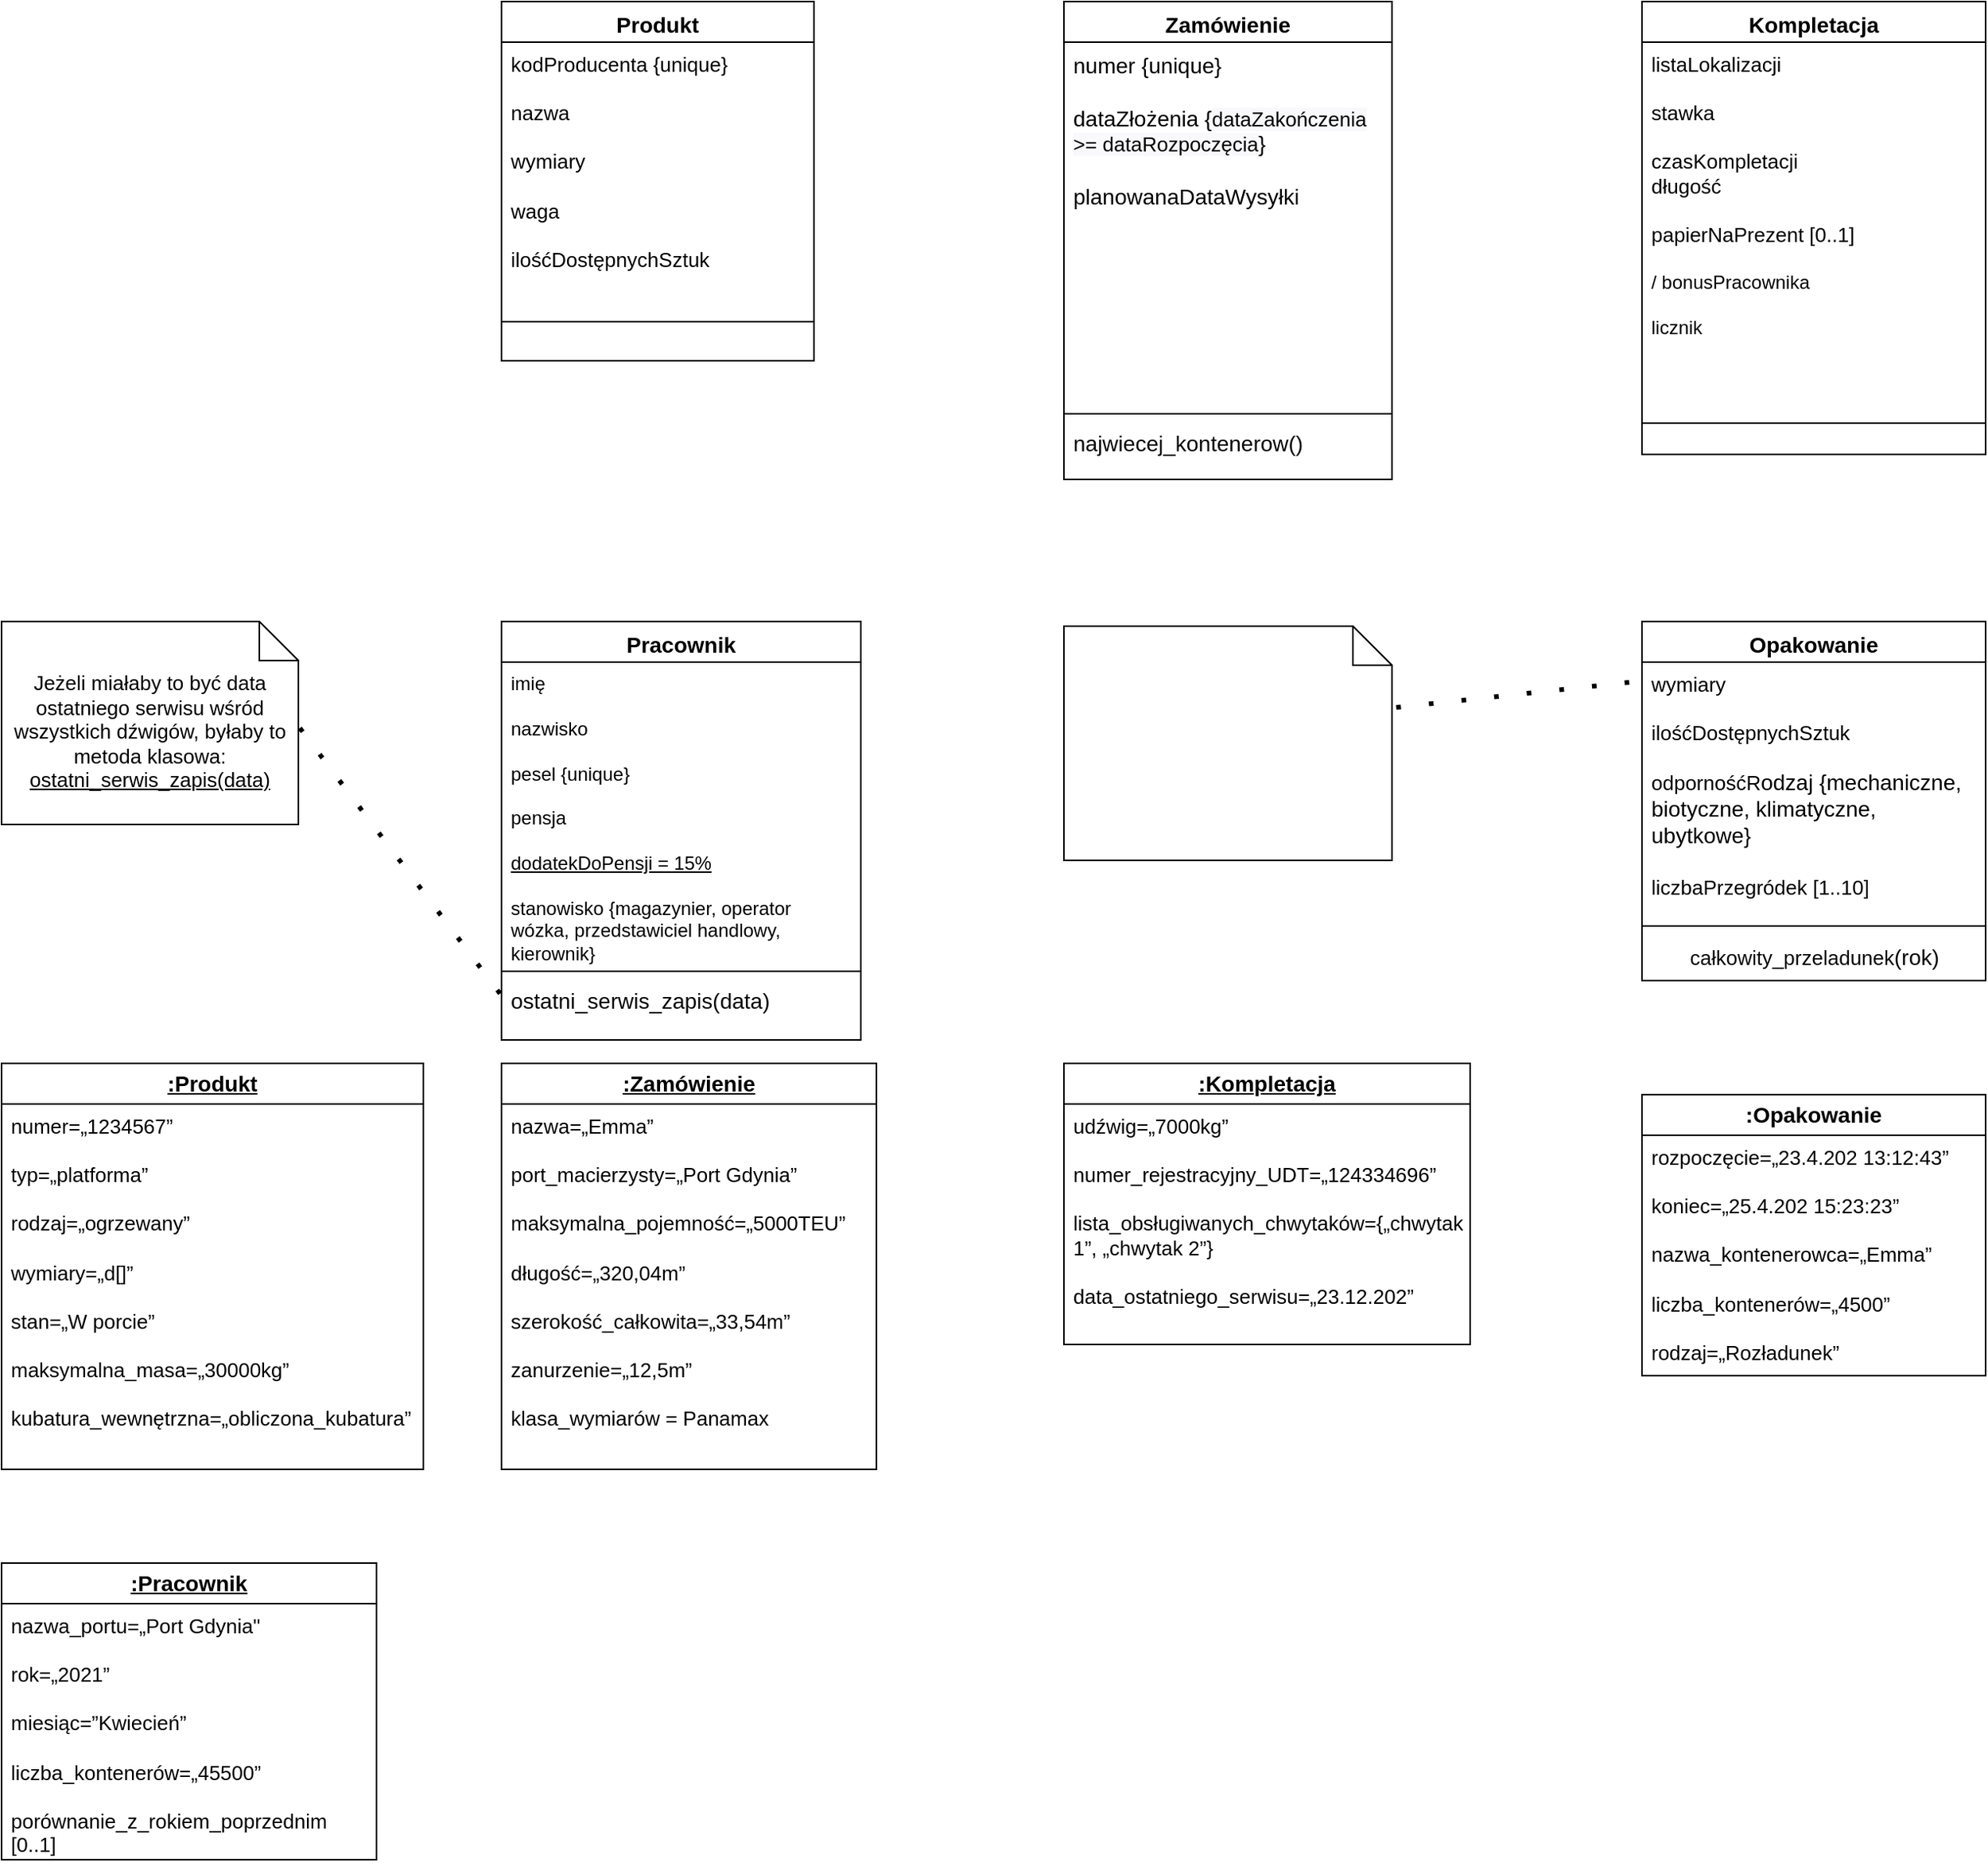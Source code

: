 <mxfile version="24.8.3">
  <diagram id="C5RBs43oDa-KdzZeNtuy" name="Page-1">
    <mxGraphModel dx="1078" dy="560" grid="1" gridSize="10" guides="1" tooltips="1" connect="1" arrows="1" fold="1" page="1" pageScale="1" pageWidth="827" pageHeight="1169" math="0" shadow="0">
      <root>
        <mxCell id="WIyWlLk6GJQsqaUBKTNV-0" />
        <mxCell id="WIyWlLk6GJQsqaUBKTNV-1" parent="WIyWlLk6GJQsqaUBKTNV-0" />
        <UserObject label="" tags="Tło" id="oWdrgxbYppHmvKw1VFX--1">
          <mxCell style="vsdxID=42;edgeStyle=none;dashed=1;dashPattern=1.00 6.00;startArrow=none;endArrow=none;startSize=5;endSize=5;strokeWidth=3;strokeColor=#000000;spacingTop=0;spacingBottom=0;spacingLeft=0;spacingRight=0;verticalAlign=middle;html=1;labelBackgroundColor=#ffffff;rounded=0;exitX=1.005;exitY=0.525;exitDx=0;exitDy=0;exitPerimeter=0;entryX=-0.001;entryY=0.282;entryDx=0;entryDy=0;entryPerimeter=0;" edge="1" parent="WIyWlLk6GJQsqaUBKTNV-1" source="oWdrgxbYppHmvKw1VFX--24" target="oWdrgxbYppHmvKw1VFX--6">
            <mxGeometry relative="1" as="geometry">
              <mxPoint y="-1" as="offset" />
              <Array as="points" />
              <mxPoint x="287" y="674" as="sourcePoint" />
              <mxPoint x="390" y="710" as="targetPoint" />
            </mxGeometry>
          </mxCell>
        </UserObject>
        <UserObject label="" tags="Tło" id="oWdrgxbYppHmvKw1VFX--2">
          <mxCell style="vsdxID=46;edgeStyle=none;dashed=1;dashPattern=1.00 6.00;startArrow=none;endArrow=none;startSize=5;endSize=5;strokeWidth=3;strokeColor=#000000;spacingTop=0;spacingBottom=0;spacingLeft=0;spacingRight=0;verticalAlign=middle;html=1;labelBackgroundColor=#ffffff;rounded=0;entryX=0;entryY=0.5;entryDx=0;entryDy=0;entryPerimeter=0;exitX=-0.037;exitY=0.079;exitDx=0;exitDy=0;exitPerimeter=0;" edge="1" parent="WIyWlLk6GJQsqaUBKTNV-1" source="oWdrgxbYppHmvKw1VFX--21" target="oWdrgxbYppHmvKw1VFX--11">
            <mxGeometry relative="1" as="geometry">
              <mxPoint x="-1" y="-1" as="offset" />
              <Array as="points" />
              <mxPoint x="766.2" y="686.8" as="sourcePoint" />
              <mxPoint x="825" y="694" as="targetPoint" />
            </mxGeometry>
          </mxCell>
        </UserObject>
        <mxCell id="oWdrgxbYppHmvKw1VFX--3" value="&lt;font style=&quot;font-size: 14px;&quot;&gt;Pracownik&lt;/font&gt;" style="swimlane;fontStyle=1;align=center;verticalAlign=top;childLayout=stackLayout;horizontal=1;startSize=26;horizontalStack=0;resizeParent=1;resizeParentMax=0;resizeLast=0;collapsible=1;marginBottom=0;whiteSpace=wrap;html=1;" vertex="1" parent="WIyWlLk6GJQsqaUBKTNV-1">
          <mxGeometry x="440" y="437" width="230" height="268" as="geometry">
            <mxRectangle x="440" y="437" width="120" height="30" as="alternateBounds" />
          </mxGeometry>
        </mxCell>
        <mxCell id="oWdrgxbYppHmvKw1VFX--4" value="imię&lt;div&gt;&lt;br&gt;&lt;/div&gt;&lt;div&gt;nazwisko&lt;/div&gt;&lt;div&gt;&lt;br&gt;&lt;/div&gt;&lt;div&gt;pesel {unique}&lt;/div&gt;&lt;div&gt;&lt;br&gt;&lt;/div&gt;&lt;div&gt;pensja&lt;/div&gt;&lt;div&gt;&lt;br&gt;&lt;/div&gt;&lt;div&gt;&lt;u&gt;dodatekDoPensji = 15%&lt;/u&gt;&lt;/div&gt;&lt;div&gt;&lt;u&gt;&lt;br&gt;&lt;/u&gt;&lt;/div&gt;&lt;div&gt;stanowisko {magazynier, operator wózka, przedstawiciel handlowy, kierownik}&lt;/div&gt;&lt;div&gt;&amp;nbsp;&lt;/div&gt;&lt;div&gt;&lt;br&gt;&lt;/div&gt;" style="text;strokeColor=none;fillColor=none;align=left;verticalAlign=top;spacingLeft=4;spacingRight=4;overflow=hidden;rotatable=0;points=[[0,0.5],[1,0.5]];portConstraint=eastwest;whiteSpace=wrap;html=1;" vertex="1" parent="oWdrgxbYppHmvKw1VFX--3">
          <mxGeometry y="26" width="230" height="194" as="geometry" />
        </mxCell>
        <mxCell id="oWdrgxbYppHmvKw1VFX--5" value="" style="line;strokeWidth=1;fillColor=none;align=left;verticalAlign=middle;spacingTop=-1;spacingLeft=3;spacingRight=3;rotatable=0;labelPosition=right;points=[];portConstraint=eastwest;strokeColor=inherit;" vertex="1" parent="oWdrgxbYppHmvKw1VFX--3">
          <mxGeometry y="220" width="230" height="8" as="geometry" />
        </mxCell>
        <mxCell id="oWdrgxbYppHmvKw1VFX--6" value="&lt;span style=&quot;caret-color: rgb(7, 7, 7); color: rgb(7, 7, 7);&quot;&gt;&lt;font style=&quot;font-size: 14px;&quot;&gt;ostatni_serwis_zapis(data)&lt;/font&gt;&lt;/span&gt;" style="text;strokeColor=none;fillColor=none;align=left;verticalAlign=top;spacingLeft=4;spacingRight=4;overflow=hidden;rotatable=0;points=[[0,0.5],[1,0.5]];portConstraint=eastwest;whiteSpace=wrap;html=1;" vertex="1" parent="oWdrgxbYppHmvKw1VFX--3">
          <mxGeometry y="228" width="230" height="40" as="geometry" />
        </mxCell>
        <mxCell id="oWdrgxbYppHmvKw1VFX--7" value="&lt;font style=&quot;font-size: 14px;&quot;&gt;Zamówienie&lt;/font&gt;" style="swimlane;fontStyle=1;align=center;verticalAlign=top;childLayout=stackLayout;horizontal=1;startSize=26;horizontalStack=0;resizeParent=1;resizeParentMax=0;resizeLast=0;collapsible=1;marginBottom=0;whiteSpace=wrap;html=1;" vertex="1" parent="WIyWlLk6GJQsqaUBKTNV-1">
          <mxGeometry x="800" y="40" width="210" height="306" as="geometry" />
        </mxCell>
        <mxCell id="oWdrgxbYppHmvKw1VFX--8" value="&lt;font style=&quot;font-size: 14px;&quot;&gt;numer {unique}&lt;br&gt;&lt;br&gt;dataZłożenia {&lt;span style=&quot;caret-color: rgb(89, 93, 110); font-size: 13px; background-color: rgb(249, 249, 252);&quot;&gt;&lt;font face=&quot;Helvetica&quot;&gt;dataZakończenia &amp;gt;= dataRozpoczęcia&lt;/font&gt;&lt;/span&gt;}&lt;br&gt;&lt;br&gt;planowanaDataWysyłki&lt;br&gt;&lt;br&gt;&lt;br&gt;&lt;br&gt;&lt;/font&gt;" style="text;strokeColor=none;fillColor=none;align=left;verticalAlign=top;spacingLeft=4;spacingRight=4;overflow=hidden;rotatable=0;points=[[0,0.5],[1,0.5]];portConstraint=eastwest;whiteSpace=wrap;html=1;" vertex="1" parent="oWdrgxbYppHmvKw1VFX--7">
          <mxGeometry y="26" width="210" height="234" as="geometry" />
        </mxCell>
        <mxCell id="oWdrgxbYppHmvKw1VFX--9" value="" style="line;strokeWidth=1;fillColor=none;align=left;verticalAlign=middle;spacingTop=-1;spacingLeft=3;spacingRight=3;rotatable=0;labelPosition=right;points=[];portConstraint=eastwest;strokeColor=inherit;" vertex="1" parent="oWdrgxbYppHmvKw1VFX--7">
          <mxGeometry y="260" width="210" height="8" as="geometry" />
        </mxCell>
        <mxCell id="oWdrgxbYppHmvKw1VFX--10" value="&lt;font style=&quot;font-size: 14px;&quot;&gt;&lt;span style=&quot;caret-color: rgb(7, 7, 7); color: rgb(7, 7, 7);&quot;&gt;najwiecej_kontenerow()&lt;/span&gt;&lt;/font&gt;" style="text;strokeColor=none;fillColor=none;align=left;verticalAlign=top;spacingLeft=4;spacingRight=4;overflow=hidden;rotatable=0;points=[[0,0.5],[1,0.5]];portConstraint=eastwest;whiteSpace=wrap;html=1;" vertex="1" parent="oWdrgxbYppHmvKw1VFX--7">
          <mxGeometry y="268" width="210" height="38" as="geometry" />
        </mxCell>
        <mxCell id="oWdrgxbYppHmvKw1VFX--11" value="" style="shape=note2;boundedLbl=1;whiteSpace=wrap;html=1;size=25;verticalAlign=top;align=center;" vertex="1" parent="WIyWlLk6GJQsqaUBKTNV-1">
          <mxGeometry x="800" y="440" width="210" height="150" as="geometry" />
        </mxCell>
        <mxCell id="oWdrgxbYppHmvKw1VFX--12" value="&lt;font style=&quot;font-size: 14px;&quot;&gt;Produkt&lt;/font&gt;" style="swimlane;fontStyle=1;align=center;verticalAlign=top;childLayout=stackLayout;horizontal=1;startSize=26;horizontalStack=0;resizeParent=1;resizeParentMax=0;resizeLast=0;collapsible=1;marginBottom=0;whiteSpace=wrap;html=1;" vertex="1" parent="WIyWlLk6GJQsqaUBKTNV-1">
          <mxGeometry x="440" y="40" width="200" height="230" as="geometry" />
        </mxCell>
        <mxCell id="oWdrgxbYppHmvKw1VFX--13" value="&lt;font style=&quot;font-size: 13px;&quot;&gt;kodProducenta {unique}&lt;br&gt;&lt;br&gt;nazwa&lt;br&gt;&lt;br&gt;wymiary&lt;br&gt;&lt;br&gt;waga&lt;br&gt;&lt;br&gt;&lt;/font&gt;&lt;div&gt;&lt;font style=&quot;font-size: 13px;&quot;&gt;ilośćDostępnychSztuk&lt;/font&gt;&lt;/div&gt;" style="text;strokeColor=none;fillColor=none;align=left;verticalAlign=top;spacingLeft=4;spacingRight=4;overflow=hidden;rotatable=0;points=[[0,0.5],[1,0.5]];portConstraint=eastwest;whiteSpace=wrap;html=1;" vertex="1" parent="oWdrgxbYppHmvKw1VFX--12">
          <mxGeometry y="26" width="200" height="154" as="geometry" />
        </mxCell>
        <mxCell id="oWdrgxbYppHmvKw1VFX--14" value="" style="line;strokeWidth=1;fillColor=none;align=left;verticalAlign=middle;spacingTop=-1;spacingLeft=3;spacingRight=3;rotatable=0;labelPosition=right;points=[];portConstraint=eastwest;strokeColor=inherit;" vertex="1" parent="oWdrgxbYppHmvKw1VFX--12">
          <mxGeometry y="180" width="200" height="50" as="geometry" />
        </mxCell>
        <mxCell id="oWdrgxbYppHmvKw1VFX--17" value="&lt;span style=&quot;font-size: 14px;&quot;&gt;Kompletacja&lt;/span&gt;" style="swimlane;fontStyle=1;align=center;verticalAlign=top;childLayout=stackLayout;horizontal=1;startSize=26;horizontalStack=0;resizeParent=1;resizeParentMax=0;resizeLast=0;collapsible=1;marginBottom=0;whiteSpace=wrap;html=1;" vertex="1" parent="WIyWlLk6GJQsqaUBKTNV-1">
          <mxGeometry x="1170" y="40" width="220" height="290" as="geometry" />
        </mxCell>
        <mxCell id="oWdrgxbYppHmvKw1VFX--18" value="&lt;font style=&quot;font-size: 13px;&quot;&gt;listaLokalizacji&lt;/font&gt;&lt;div&gt;&lt;font style=&quot;font-size: 13px;&quot;&gt;&lt;br&gt;stawka&amp;nbsp;&lt;br&gt;&lt;br&gt;&lt;/font&gt;&lt;/div&gt;&lt;div&gt;&lt;font style=&quot;font-size: 13px;&quot;&gt;czasKompletacji&lt;/font&gt;&lt;/div&gt;&lt;div&gt;&lt;font style=&quot;font-size: 13px;&quot;&gt;długość&amp;nbsp;&lt;br&gt;&lt;br&gt;&lt;/font&gt;&lt;/div&gt;&lt;div&gt;&lt;font style=&quot;font-size: 13px;&quot;&gt;papierNaPrezent [0..1]&lt;br&gt;&lt;br&gt;&lt;/font&gt;&lt;/div&gt;&lt;div&gt;/ bonusPracownika&lt;/div&gt;&lt;div&gt;&lt;br&gt;&lt;/div&gt;&lt;div&gt;licznik&lt;/div&gt;" style="text;strokeColor=none;fillColor=none;align=left;verticalAlign=top;spacingLeft=4;spacingRight=4;overflow=hidden;rotatable=0;points=[[0,0.5],[1,0.5]];portConstraint=eastwest;whiteSpace=wrap;html=1;" vertex="1" parent="oWdrgxbYppHmvKw1VFX--17">
          <mxGeometry y="26" width="220" height="224" as="geometry" />
        </mxCell>
        <mxCell id="oWdrgxbYppHmvKw1VFX--19" value="" style="line;strokeWidth=1;fillColor=none;align=left;verticalAlign=middle;spacingTop=-1;spacingLeft=3;spacingRight=3;rotatable=0;labelPosition=right;points=[];portConstraint=eastwest;strokeColor=inherit;" vertex="1" parent="oWdrgxbYppHmvKw1VFX--17">
          <mxGeometry y="250" width="220" height="40" as="geometry" />
        </mxCell>
        <mxCell id="oWdrgxbYppHmvKw1VFX--20" value="&lt;font style=&quot;font-size: 14px;&quot;&gt;Opakowanie&lt;/font&gt;" style="swimlane;fontStyle=1;align=center;verticalAlign=top;childLayout=stackLayout;horizontal=1;startSize=26;horizontalStack=0;resizeParent=1;resizeParentMax=0;resizeLast=0;collapsible=1;marginBottom=0;whiteSpace=wrap;html=1;" vertex="1" parent="WIyWlLk6GJQsqaUBKTNV-1">
          <mxGeometry x="1170" y="437" width="220" height="230" as="geometry" />
        </mxCell>
        <mxCell id="oWdrgxbYppHmvKw1VFX--21" value="&lt;font size=&quot;2&quot;&gt;wymiary&lt;/font&gt;&lt;br&gt;&lt;div&gt;&lt;font style=&quot;font-size: 13px;&quot;&gt;&lt;br&gt;ilośćDostępnychSztuk&lt;/font&gt;&lt;/div&gt;&lt;div&gt;&lt;font style=&quot;font-size: 13px;&quot;&gt;&lt;br&gt;odpornośćR&lt;/font&gt;&lt;span style=&quot;font-size: 14px;&quot;&gt;odzaj {mechaniczne, biotyczne, klimatyczne, ubytkowe}&lt;/span&gt;&lt;/div&gt;&lt;div&gt;&lt;span style=&quot;font-size: 14px;&quot;&gt;&lt;br&gt;&lt;/span&gt;&lt;/div&gt;&lt;div&gt;&lt;font style=&quot;font-size: 13px;&quot;&gt;liczbaPrzegródek [1..10]&lt;/font&gt;&lt;/div&gt;" style="text;strokeColor=none;fillColor=none;align=left;verticalAlign=top;spacingLeft=4;spacingRight=4;overflow=hidden;rotatable=0;points=[[0,0.5],[1,0.5]];portConstraint=eastwest;whiteSpace=wrap;html=1;" vertex="1" parent="oWdrgxbYppHmvKw1VFX--20">
          <mxGeometry y="26" width="220" height="164" as="geometry" />
        </mxCell>
        <mxCell id="oWdrgxbYppHmvKw1VFX--22" value="" style="line;strokeWidth=1;fillColor=none;align=left;verticalAlign=middle;spacingTop=-1;spacingLeft=3;spacingRight=3;rotatable=0;labelPosition=right;points=[];portConstraint=eastwest;strokeColor=inherit;" vertex="1" parent="oWdrgxbYppHmvKw1VFX--20">
          <mxGeometry y="190" width="220" height="10" as="geometry" />
        </mxCell>
        <mxCell id="oWdrgxbYppHmvKw1VFX--23" value="&lt;div style=&quot;text-align: left;&quot;&gt;&lt;span style=&quot;white-space: normal; caret-color: rgb(7, 7, 7); color: rgb(7, 7, 7);&quot;&gt;&lt;font style=&quot;font-size: 13px;&quot;&gt;całkowity_przeladunek&lt;/font&gt;&lt;/span&gt;&lt;span style=&quot;white-space: normal; caret-color: rgb(7, 7, 7); color: rgb(7, 7, 7); font-size: 14px; text-align: left;&quot;&gt;(rok)&lt;/span&gt;&lt;/div&gt;" style="text;html=1;align=center;verticalAlign=middle;resizable=0;points=[];autosize=1;strokeColor=none;fillColor=none;" vertex="1" parent="oWdrgxbYppHmvKw1VFX--20">
          <mxGeometry y="200" width="220" height="30" as="geometry" />
        </mxCell>
        <mxCell id="oWdrgxbYppHmvKw1VFX--24" value="&lt;font style=&quot;font-size: 13px;&quot;&gt;Jeżeli miałaby to być data ostatniego serwisu wśród wszystkich dźwigów, byłaby to metoda klasowa:&lt;/font&gt;&lt;div&gt;&lt;font style=&quot;font-size: 13px;&quot;&gt;&lt;u&gt;ostatni_serwis_zapis(data)&lt;/u&gt;&lt;/font&gt;&lt;/div&gt;" style="shape=note2;boundedLbl=1;whiteSpace=wrap;html=1;size=25;verticalAlign=top;align=center;" vertex="1" parent="WIyWlLk6GJQsqaUBKTNV-1">
          <mxGeometry x="120" y="437" width="190" height="130" as="geometry" />
        </mxCell>
        <mxCell id="oWdrgxbYppHmvKw1VFX--25" value="&lt;span style=&quot;text-align: left;&quot;&gt;&lt;font style=&quot;font-size: 14px;&quot;&gt;&lt;b&gt;&lt;u&gt;:Produkt&lt;/u&gt;&lt;/b&gt;&lt;/font&gt;&lt;/span&gt;" style="swimlane;fontStyle=0;childLayout=stackLayout;horizontal=1;startSize=26;fillColor=none;horizontalStack=0;resizeParent=1;resizeParentMax=0;resizeLast=0;collapsible=1;marginBottom=0;whiteSpace=wrap;html=1;" vertex="1" parent="WIyWlLk6GJQsqaUBKTNV-1">
          <mxGeometry x="120" y="720" width="270" height="260" as="geometry" />
        </mxCell>
        <mxCell id="oWdrgxbYppHmvKw1VFX--26" value="&lt;font style=&quot;font-size: 13px;&quot;&gt;numer=„1234567”&lt;/font&gt;&lt;div style=&quot;font-size: 13px;&quot;&gt;&lt;font style=&quot;font-size: 13px;&quot;&gt;&amp;nbsp;&lt;br&gt;typ=„platforma”&lt;/font&gt;&lt;/div&gt;&lt;div style=&quot;font-size: 13px;&quot;&gt;&lt;font style=&quot;font-size: 13px;&quot;&gt;&lt;br&gt;rodzaj=„ogrzewany”&amp;nbsp;&lt;/font&gt;&lt;/div&gt;&lt;div style=&quot;font-size: 13px;&quot;&gt;&lt;font style=&quot;font-size: 13px;&quot;&gt;&lt;br&gt;wymiary=„d[]”&lt;/font&gt;&lt;/div&gt;&lt;div style=&quot;font-size: 13px;&quot;&gt;&lt;font style=&quot;font-size: 13px;&quot;&gt;&lt;br&gt;stan=„W porcie”&lt;/font&gt;&lt;/div&gt;&lt;div style=&quot;font-size: 13px;&quot;&gt;&lt;font style=&quot;font-size: 13px;&quot;&gt;&lt;br&gt;&lt;/font&gt;&lt;/div&gt;&lt;div style=&quot;font-size: 13px;&quot;&gt;&lt;font style=&quot;font-size: 13px;&quot;&gt;maksymalna_masa=„30000kg”&lt;/font&gt;&lt;/div&gt;&lt;div style=&quot;font-size: 13px;&quot;&gt;&lt;font style=&quot;font-size: 13px;&quot;&gt;&lt;br&gt;kubatura_wewnętrzna=„obliczona_kubatura”&lt;/font&gt;&lt;br&gt;&lt;/div&gt;" style="text;strokeColor=none;fillColor=none;align=left;verticalAlign=top;spacingLeft=4;spacingRight=4;overflow=hidden;rotatable=0;points=[[0,0.5],[1,0.5]];portConstraint=eastwest;whiteSpace=wrap;html=1;" vertex="1" parent="oWdrgxbYppHmvKw1VFX--25">
          <mxGeometry y="26" width="270" height="234" as="geometry" />
        </mxCell>
        <mxCell id="oWdrgxbYppHmvKw1VFX--27" value="&lt;span style=&quot;text-align: left;&quot;&gt;&lt;font style=&quot;font-size: 14px;&quot;&gt;&lt;b&gt;&lt;u&gt;:Zamówienie&lt;/u&gt;&lt;/b&gt;&lt;/font&gt;&lt;/span&gt;" style="swimlane;fontStyle=0;childLayout=stackLayout;horizontal=1;startSize=26;fillColor=none;horizontalStack=0;resizeParent=1;resizeParentMax=0;resizeLast=0;collapsible=1;marginBottom=0;whiteSpace=wrap;html=1;" vertex="1" parent="WIyWlLk6GJQsqaUBKTNV-1">
          <mxGeometry x="440" y="720" width="240" height="260" as="geometry" />
        </mxCell>
        <mxCell id="oWdrgxbYppHmvKw1VFX--28" value="&lt;font style=&quot;font-size: 13px;&quot;&gt;nazwa=„Emma”&lt;/font&gt;&lt;div&gt;&lt;font style=&quot;font-size: 13px;&quot;&gt;&lt;br&gt;port_macierzysty=„Port Gdynia”&amp;nbsp;&lt;/font&gt;&lt;/div&gt;&lt;div&gt;&lt;font style=&quot;font-size: 13px;&quot;&gt;&lt;br&gt;maksymalna_pojemność=„5000TEU”&lt;/font&gt;&lt;/div&gt;&lt;div&gt;&lt;font style=&quot;font-size: 13px;&quot;&gt;&lt;br&gt;długość=„320,04m”&lt;/font&gt;&lt;/div&gt;&lt;div&gt;&lt;font style=&quot;font-size: 13px;&quot;&gt;&lt;br&gt;szerokość_całkowita=„33,54m”&lt;/font&gt;&lt;/div&gt;&lt;div&gt;&lt;font style=&quot;font-size: 13px;&quot;&gt;&lt;br&gt;zanurzenie=„12,5m”&lt;/font&gt;&lt;/div&gt;&lt;div&gt;&lt;font style=&quot;font-size: 13px;&quot;&gt;&lt;br&gt;klasa_wymiarów = Panamax&lt;/font&gt;&lt;/div&gt;" style="text;strokeColor=none;fillColor=none;align=left;verticalAlign=top;spacingLeft=4;spacingRight=4;overflow=hidden;rotatable=0;points=[[0,0.5],[1,0.5]];portConstraint=eastwest;whiteSpace=wrap;html=1;" vertex="1" parent="oWdrgxbYppHmvKw1VFX--27">
          <mxGeometry y="26" width="240" height="234" as="geometry" />
        </mxCell>
        <mxCell id="oWdrgxbYppHmvKw1VFX--29" value="&lt;span style=&quot;font-size: 14px; text-align: left;&quot;&gt;&lt;b&gt;&lt;u&gt;:Kompletacja&lt;/u&gt;&lt;/b&gt;&lt;/span&gt;" style="swimlane;fontStyle=0;childLayout=stackLayout;horizontal=1;startSize=26;fillColor=none;horizontalStack=0;resizeParent=1;resizeParentMax=0;resizeLast=0;collapsible=1;marginBottom=0;whiteSpace=wrap;html=1;" vertex="1" parent="WIyWlLk6GJQsqaUBKTNV-1">
          <mxGeometry x="800" y="720" width="260" height="180" as="geometry" />
        </mxCell>
        <mxCell id="oWdrgxbYppHmvKw1VFX--30" value="&lt;font style=&quot;font-size: 13px;&quot;&gt;udźwig=„7000kg”&lt;/font&gt;&lt;div&gt;&lt;font style=&quot;font-size: 13px;&quot;&gt;&lt;br&gt;numer_rejestracyjny_UDT=„124334696”&lt;/font&gt;&lt;/div&gt;&lt;div&gt;&lt;font style=&quot;font-size: 13px;&quot;&gt;&lt;br&gt;lista_obsługiwanych_chwytaków={„chwytak 1”, „chwytak 2”}&lt;/font&gt;&lt;/div&gt;&lt;div&gt;&lt;font style=&quot;font-size: 13px;&quot;&gt;&lt;br&gt;data_ostatniego_serwisu=„23.12.202”&lt;/font&gt;&lt;/div&gt;" style="text;strokeColor=none;fillColor=none;align=left;verticalAlign=top;spacingLeft=4;spacingRight=4;overflow=hidden;rotatable=0;points=[[0,0.5],[1,0.5]];portConstraint=eastwest;whiteSpace=wrap;html=1;" vertex="1" parent="oWdrgxbYppHmvKw1VFX--29">
          <mxGeometry y="26" width="260" height="154" as="geometry" />
        </mxCell>
        <mxCell id="oWdrgxbYppHmvKw1VFX--31" value="&lt;span style=&quot;font-size: 14px; text-align: left;&quot;&gt;&lt;b&gt;&lt;u&gt;:Pracownik&lt;/u&gt;&lt;/b&gt;&lt;/span&gt;" style="swimlane;fontStyle=0;childLayout=stackLayout;horizontal=1;startSize=26;fillColor=none;horizontalStack=0;resizeParent=1;resizeParentMax=0;resizeLast=0;collapsible=1;marginBottom=0;whiteSpace=wrap;html=1;" vertex="1" parent="WIyWlLk6GJQsqaUBKTNV-1">
          <mxGeometry x="120" y="1040" width="240" height="190" as="geometry" />
        </mxCell>
        <mxCell id="oWdrgxbYppHmvKw1VFX--32" value="&lt;font style=&quot;font-size: 13px;&quot;&gt;nazwa_portu=„Port Gdynia&quot;&lt;/font&gt;&lt;div&gt;&lt;font style=&quot;font-size: 13px;&quot;&gt;&lt;br&gt;rok=„2021”&lt;/font&gt;&lt;/div&gt;&lt;div&gt;&lt;font style=&quot;font-size: 13px;&quot;&gt;&amp;nbsp;&lt;br&gt;miesiąc=”Kwiecień”&lt;/font&gt;&lt;/div&gt;&lt;div&gt;&lt;font style=&quot;font-size: 13px;&quot;&gt;&lt;br&gt;liczba_kontenerów=„45500”&lt;/font&gt;&lt;/div&gt;&lt;div&gt;&lt;font style=&quot;font-size: 13px;&quot;&gt;&lt;br&gt;porównanie_z_rokiem_poprzednim [0..1]&lt;/font&gt;&lt;/div&gt;" style="text;strokeColor=none;fillColor=none;align=left;verticalAlign=top;spacingLeft=4;spacingRight=4;overflow=hidden;rotatable=0;points=[[0,0.5],[1,0.5]];portConstraint=eastwest;whiteSpace=wrap;html=1;" vertex="1" parent="oWdrgxbYppHmvKw1VFX--31">
          <mxGeometry y="26" width="240" height="164" as="geometry" />
        </mxCell>
        <mxCell id="oWdrgxbYppHmvKw1VFX--33" value="&lt;span style=&quot;text-align: left; font-size: 14px;&quot;&gt;&lt;b&gt;&lt;font style=&quot;font-size: 14px;&quot;&gt;:Opakowanie&lt;/font&gt;&lt;/b&gt;&lt;/span&gt;" style="swimlane;fontStyle=0;childLayout=stackLayout;horizontal=1;startSize=26;fillColor=none;horizontalStack=0;resizeParent=1;resizeParentMax=0;resizeLast=0;collapsible=1;marginBottom=0;whiteSpace=wrap;html=1;" vertex="1" parent="WIyWlLk6GJQsqaUBKTNV-1">
          <mxGeometry x="1170" y="740" width="220" height="180" as="geometry" />
        </mxCell>
        <mxCell id="oWdrgxbYppHmvKw1VFX--34" value="&lt;font style=&quot;font-size: 13px;&quot;&gt;rozpoczęcie=„23.4.202 13:12:43”&lt;/font&gt;&lt;div&gt;&lt;font style=&quot;font-size: 13px;&quot;&gt;&lt;br&gt;koniec=„25.4.202 15:23:23”&lt;/font&gt;&lt;/div&gt;&lt;div&gt;&lt;font style=&quot;font-size: 13px;&quot;&gt;&amp;nbsp;&lt;br&gt;nazwa_kontenerowca=„Emma”&amp;nbsp;&lt;/font&gt;&lt;/div&gt;&lt;div&gt;&lt;font style=&quot;font-size: 13px;&quot;&gt;&lt;br&gt;liczba_kontenerów=„4500”&lt;/font&gt;&lt;/div&gt;&lt;div&gt;&lt;font style=&quot;font-size: 13px;&quot;&gt;&lt;br&gt;rodzaj=„Rozładunek”&lt;/font&gt;&lt;br&gt;&lt;/div&gt;" style="text;strokeColor=none;fillColor=none;align=left;verticalAlign=top;spacingLeft=4;spacingRight=4;overflow=hidden;rotatable=0;points=[[0,0.5],[1,0.5]];portConstraint=eastwest;whiteSpace=wrap;html=1;" vertex="1" parent="oWdrgxbYppHmvKw1VFX--33">
          <mxGeometry y="26" width="220" height="154" as="geometry" />
        </mxCell>
      </root>
    </mxGraphModel>
  </diagram>
</mxfile>
